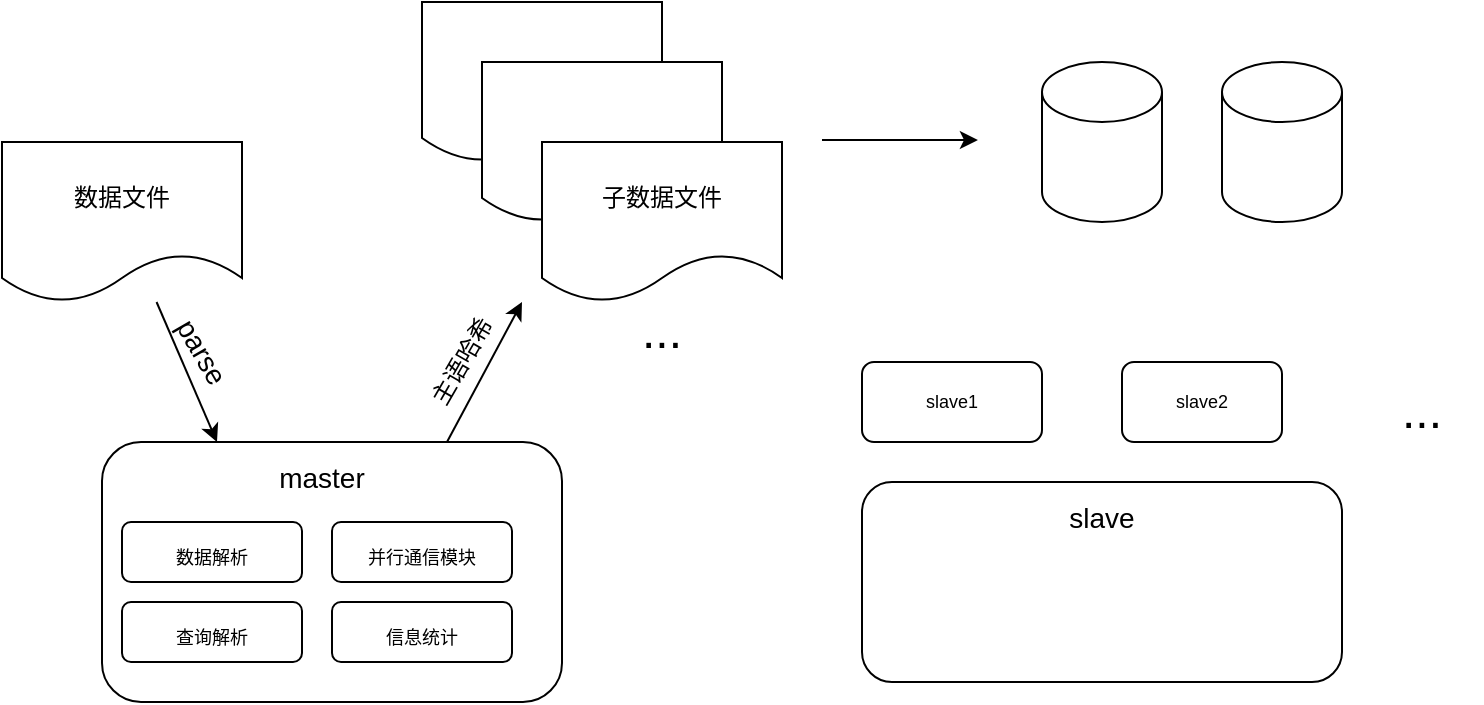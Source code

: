 <mxfile version="16.0.3" type="github">
  <diagram id="YTtFC-42DG8cQJvoDl5f" name="Page-1">
    <mxGraphModel dx="944" dy="473" grid="1" gridSize="10" guides="1" tooltips="1" connect="1" arrows="1" fold="1" page="1" pageScale="1" pageWidth="827" pageHeight="1169" math="0" shadow="0">
      <root>
        <mxCell id="0" />
        <mxCell id="1" parent="0" />
        <mxCell id="AW0kLnYZqIp8P32nZOOA-15" style="rounded=0;orthogonalLoop=1;jettySize=auto;html=1;entryX=0.25;entryY=0;entryDx=0;entryDy=0;fontSize=14;" edge="1" parent="1" source="AW0kLnYZqIp8P32nZOOA-2" target="AW0kLnYZqIp8P32nZOOA-12">
          <mxGeometry relative="1" as="geometry" />
        </mxCell>
        <mxCell id="AW0kLnYZqIp8P32nZOOA-2" value="数据文件" style="shape=document;whiteSpace=wrap;html=1;boundedLbl=1;" vertex="1" parent="1">
          <mxGeometry x="70" y="170" width="120" height="80" as="geometry" />
        </mxCell>
        <mxCell id="AW0kLnYZqIp8P32nZOOA-3" value="" style="endArrow=classic;html=1;rounded=0;exitX=0.75;exitY=0;exitDx=0;exitDy=0;" edge="1" parent="1" source="AW0kLnYZqIp8P32nZOOA-12">
          <mxGeometry width="50" height="50" relative="1" as="geometry">
            <mxPoint x="210" y="200" as="sourcePoint" />
            <mxPoint x="330" y="250" as="targetPoint" />
          </mxGeometry>
        </mxCell>
        <mxCell id="AW0kLnYZqIp8P32nZOOA-4" value="主语哈希" style="text;html=1;align=center;verticalAlign=middle;resizable=0;points=[];autosize=1;strokeColor=none;fillColor=none;rotation=-60;" vertex="1" parent="1">
          <mxGeometry x="270" y="270" width="60" height="20" as="geometry" />
        </mxCell>
        <mxCell id="AW0kLnYZqIp8P32nZOOA-5" value="" style="shape=document;whiteSpace=wrap;html=1;boundedLbl=1;" vertex="1" parent="1">
          <mxGeometry x="280" y="100" width="120" height="80" as="geometry" />
        </mxCell>
        <mxCell id="AW0kLnYZqIp8P32nZOOA-6" value="" style="shape=document;whiteSpace=wrap;html=1;boundedLbl=1;" vertex="1" parent="1">
          <mxGeometry x="310" y="130" width="120" height="80" as="geometry" />
        </mxCell>
        <mxCell id="AW0kLnYZqIp8P32nZOOA-7" value="子数据文件" style="shape=document;whiteSpace=wrap;html=1;boundedLbl=1;" vertex="1" parent="1">
          <mxGeometry x="340" y="170" width="120" height="80" as="geometry" />
        </mxCell>
        <mxCell id="AW0kLnYZqIp8P32nZOOA-8" value="&lt;font style=&quot;font-size: 24px&quot;&gt;...&lt;/font&gt;" style="text;html=1;strokeColor=none;fillColor=none;align=center;verticalAlign=middle;whiteSpace=wrap;rounded=0;" vertex="1" parent="1">
          <mxGeometry x="370" y="250" width="60" height="30" as="geometry" />
        </mxCell>
        <mxCell id="AW0kLnYZqIp8P32nZOOA-9" value="" style="endArrow=classic;html=1;rounded=0;exitX=1.017;exitY=0.363;exitDx=0;exitDy=0;exitPerimeter=0;" edge="1" parent="1">
          <mxGeometry width="50" height="50" relative="1" as="geometry">
            <mxPoint x="480.0" y="169.04" as="sourcePoint" />
            <mxPoint x="557.96" y="169" as="targetPoint" />
          </mxGeometry>
        </mxCell>
        <mxCell id="AW0kLnYZqIp8P32nZOOA-12" value="" style="rounded=1;whiteSpace=wrap;html=1;fontSize=24;" vertex="1" parent="1">
          <mxGeometry x="120" y="320" width="230" height="130" as="geometry" />
        </mxCell>
        <mxCell id="AW0kLnYZqIp8P32nZOOA-13" value="&lt;font style=&quot;font-size: 14px&quot;&gt;master&lt;/font&gt;" style="text;html=1;strokeColor=none;fillColor=none;align=center;verticalAlign=middle;whiteSpace=wrap;rounded=0;fontSize=24;" vertex="1" parent="1">
          <mxGeometry x="200" y="320" width="60" height="30" as="geometry" />
        </mxCell>
        <mxCell id="AW0kLnYZqIp8P32nZOOA-16" value="parse" style="text;html=1;strokeColor=none;fillColor=none;align=center;verticalAlign=middle;whiteSpace=wrap;rounded=0;fontSize=14;rotation=60;" vertex="1" parent="1">
          <mxGeometry x="140" y="260" width="60" height="30" as="geometry" />
        </mxCell>
        <mxCell id="AW0kLnYZqIp8P32nZOOA-18" value="&lt;font style=&quot;font-size: 9px&quot;&gt;数据解析&lt;br&gt;&lt;/font&gt;" style="rounded=1;whiteSpace=wrap;html=1;fontSize=18;" vertex="1" parent="1">
          <mxGeometry x="130" y="360" width="90" height="30" as="geometry" />
        </mxCell>
        <mxCell id="AW0kLnYZqIp8P32nZOOA-19" value="&lt;font style=&quot;font-size: 9px&quot;&gt;并行通信模块&lt;br&gt;&lt;/font&gt;" style="rounded=1;whiteSpace=wrap;html=1;fontSize=18;" vertex="1" parent="1">
          <mxGeometry x="235" y="360" width="90" height="30" as="geometry" />
        </mxCell>
        <mxCell id="AW0kLnYZqIp8P32nZOOA-20" value="&lt;font style=&quot;font-size: 9px&quot;&gt;查询解析&lt;br&gt;&lt;/font&gt;" style="rounded=1;whiteSpace=wrap;html=1;fontSize=18;" vertex="1" parent="1">
          <mxGeometry x="130" y="400" width="90" height="30" as="geometry" />
        </mxCell>
        <mxCell id="AW0kLnYZqIp8P32nZOOA-21" value="&lt;font style=&quot;font-size: 9px&quot;&gt;信息统计&lt;br&gt;&lt;/font&gt;" style="rounded=1;whiteSpace=wrap;html=1;fontSize=18;" vertex="1" parent="1">
          <mxGeometry x="235" y="400" width="90" height="30" as="geometry" />
        </mxCell>
        <mxCell id="AW0kLnYZqIp8P32nZOOA-23" value="slave1" style="rounded=1;whiteSpace=wrap;html=1;fontSize=9;" vertex="1" parent="1">
          <mxGeometry x="500" y="280" width="90" height="40" as="geometry" />
        </mxCell>
        <mxCell id="AW0kLnYZqIp8P32nZOOA-24" value="slave2" style="rounded=1;whiteSpace=wrap;html=1;fontSize=9;" vertex="1" parent="1">
          <mxGeometry x="630" y="280" width="80" height="40" as="geometry" />
        </mxCell>
        <mxCell id="AW0kLnYZqIp8P32nZOOA-25" value="&lt;font style=&quot;font-size: 24px&quot;&gt;...&lt;/font&gt;" style="text;html=1;strokeColor=none;fillColor=none;align=center;verticalAlign=middle;whiteSpace=wrap;rounded=0;" vertex="1" parent="1">
          <mxGeometry x="750" y="290" width="60" height="30" as="geometry" />
        </mxCell>
        <mxCell id="AW0kLnYZqIp8P32nZOOA-26" value="" style="rounded=1;whiteSpace=wrap;html=1;fontSize=9;" vertex="1" parent="1">
          <mxGeometry x="500" y="340" width="240" height="100" as="geometry" />
        </mxCell>
        <mxCell id="AW0kLnYZqIp8P32nZOOA-27" value="" style="shape=cylinder3;whiteSpace=wrap;html=1;boundedLbl=1;backgroundOutline=1;size=15;fontSize=9;" vertex="1" parent="1">
          <mxGeometry x="590" y="130" width="60" height="80" as="geometry" />
        </mxCell>
        <mxCell id="AW0kLnYZqIp8P32nZOOA-28" value="" style="shape=cylinder3;whiteSpace=wrap;html=1;boundedLbl=1;backgroundOutline=1;size=15;fontSize=9;" vertex="1" parent="1">
          <mxGeometry x="680" y="130" width="60" height="80" as="geometry" />
        </mxCell>
        <mxCell id="AW0kLnYZqIp8P32nZOOA-29" value="&lt;span style=&quot;font-size: 14px&quot;&gt;slave&lt;/span&gt;" style="text;html=1;strokeColor=none;fillColor=none;align=center;verticalAlign=middle;whiteSpace=wrap;rounded=0;fontSize=24;" vertex="1" parent="1">
          <mxGeometry x="590" y="340" width="60" height="30" as="geometry" />
        </mxCell>
      </root>
    </mxGraphModel>
  </diagram>
</mxfile>
